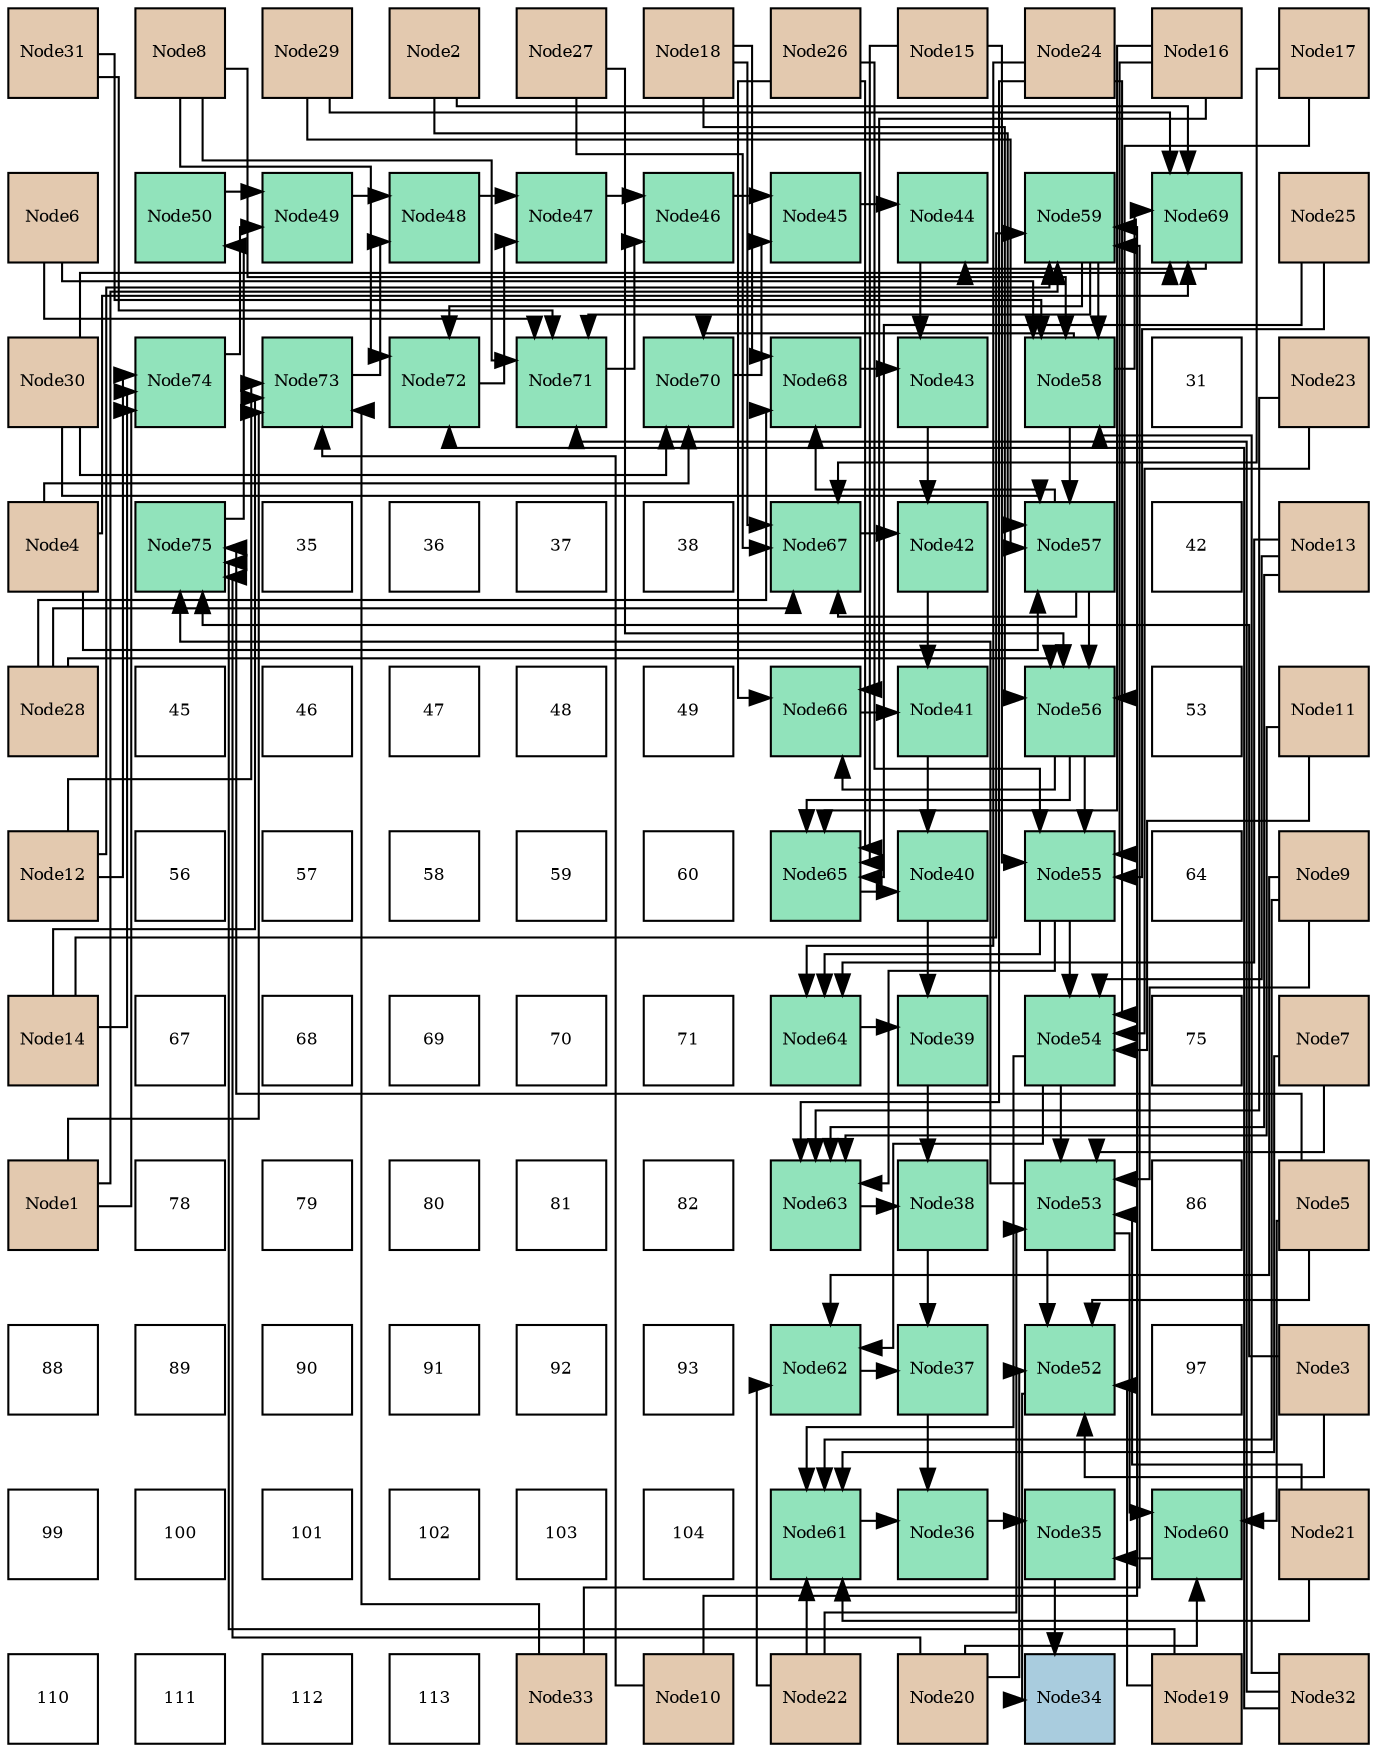 digraph layout{
 rankdir=TB;
 splines=ortho;
 node [style=filled shape=square fixedsize=true width=0.6];
0[label="Node31", fontsize=8, fillcolor="#e3c9af"];
1[label="Node8", fontsize=8, fillcolor="#e3c9af"];
2[label="Node29", fontsize=8, fillcolor="#e3c9af"];
3[label="Node2", fontsize=8, fillcolor="#e3c9af"];
4[label="Node27", fontsize=8, fillcolor="#e3c9af"];
5[label="Node18", fontsize=8, fillcolor="#e3c9af"];
6[label="Node26", fontsize=8, fillcolor="#e3c9af"];
7[label="Node15", fontsize=8, fillcolor="#e3c9af"];
8[label="Node24", fontsize=8, fillcolor="#e3c9af"];
9[label="Node16", fontsize=8, fillcolor="#e3c9af"];
10[label="Node17", fontsize=8, fillcolor="#e3c9af"];
11[label="Node6", fontsize=8, fillcolor="#e3c9af"];
12[label="Node50", fontsize=8, fillcolor="#91e3bb"];
13[label="Node49", fontsize=8, fillcolor="#91e3bb"];
14[label="Node48", fontsize=8, fillcolor="#91e3bb"];
15[label="Node47", fontsize=8, fillcolor="#91e3bb"];
16[label="Node46", fontsize=8, fillcolor="#91e3bb"];
17[label="Node45", fontsize=8, fillcolor="#91e3bb"];
18[label="Node44", fontsize=8, fillcolor="#91e3bb"];
19[label="Node59", fontsize=8, fillcolor="#91e3bb"];
20[label="Node69", fontsize=8, fillcolor="#91e3bb"];
21[label="Node25", fontsize=8, fillcolor="#e3c9af"];
22[label="Node30", fontsize=8, fillcolor="#e3c9af"];
23[label="Node74", fontsize=8, fillcolor="#91e3bb"];
24[label="Node73", fontsize=8, fillcolor="#91e3bb"];
25[label="Node72", fontsize=8, fillcolor="#91e3bb"];
26[label="Node71", fontsize=8, fillcolor="#91e3bb"];
27[label="Node70", fontsize=8, fillcolor="#91e3bb"];
28[label="Node68", fontsize=8, fillcolor="#91e3bb"];
29[label="Node43", fontsize=8, fillcolor="#91e3bb"];
30[label="Node58", fontsize=8, fillcolor="#91e3bb"];
31[label="31", fontsize=8, fillcolor="#ffffff"];
32[label="Node23", fontsize=8, fillcolor="#e3c9af"];
33[label="Node4", fontsize=8, fillcolor="#e3c9af"];
34[label="Node75", fontsize=8, fillcolor="#91e3bb"];
35[label="35", fontsize=8, fillcolor="#ffffff"];
36[label="36", fontsize=8, fillcolor="#ffffff"];
37[label="37", fontsize=8, fillcolor="#ffffff"];
38[label="38", fontsize=8, fillcolor="#ffffff"];
39[label="Node67", fontsize=8, fillcolor="#91e3bb"];
40[label="Node42", fontsize=8, fillcolor="#91e3bb"];
41[label="Node57", fontsize=8, fillcolor="#91e3bb"];
42[label="42", fontsize=8, fillcolor="#ffffff"];
43[label="Node13", fontsize=8, fillcolor="#e3c9af"];
44[label="Node28", fontsize=8, fillcolor="#e3c9af"];
45[label="45", fontsize=8, fillcolor="#ffffff"];
46[label="46", fontsize=8, fillcolor="#ffffff"];
47[label="47", fontsize=8, fillcolor="#ffffff"];
48[label="48", fontsize=8, fillcolor="#ffffff"];
49[label="49", fontsize=8, fillcolor="#ffffff"];
50[label="Node66", fontsize=8, fillcolor="#91e3bb"];
51[label="Node41", fontsize=8, fillcolor="#91e3bb"];
52[label="Node56", fontsize=8, fillcolor="#91e3bb"];
53[label="53", fontsize=8, fillcolor="#ffffff"];
54[label="Node11", fontsize=8, fillcolor="#e3c9af"];
55[label="Node12", fontsize=8, fillcolor="#e3c9af"];
56[label="56", fontsize=8, fillcolor="#ffffff"];
57[label="57", fontsize=8, fillcolor="#ffffff"];
58[label="58", fontsize=8, fillcolor="#ffffff"];
59[label="59", fontsize=8, fillcolor="#ffffff"];
60[label="60", fontsize=8, fillcolor="#ffffff"];
61[label="Node65", fontsize=8, fillcolor="#91e3bb"];
62[label="Node40", fontsize=8, fillcolor="#91e3bb"];
63[label="Node55", fontsize=8, fillcolor="#91e3bb"];
64[label="64", fontsize=8, fillcolor="#ffffff"];
65[label="Node9", fontsize=8, fillcolor="#e3c9af"];
66[label="Node14", fontsize=8, fillcolor="#e3c9af"];
67[label="67", fontsize=8, fillcolor="#ffffff"];
68[label="68", fontsize=8, fillcolor="#ffffff"];
69[label="69", fontsize=8, fillcolor="#ffffff"];
70[label="70", fontsize=8, fillcolor="#ffffff"];
71[label="71", fontsize=8, fillcolor="#ffffff"];
72[label="Node64", fontsize=8, fillcolor="#91e3bb"];
73[label="Node39", fontsize=8, fillcolor="#91e3bb"];
74[label="Node54", fontsize=8, fillcolor="#91e3bb"];
75[label="75", fontsize=8, fillcolor="#ffffff"];
76[label="Node7", fontsize=8, fillcolor="#e3c9af"];
77[label="Node1", fontsize=8, fillcolor="#e3c9af"];
78[label="78", fontsize=8, fillcolor="#ffffff"];
79[label="79", fontsize=8, fillcolor="#ffffff"];
80[label="80", fontsize=8, fillcolor="#ffffff"];
81[label="81", fontsize=8, fillcolor="#ffffff"];
82[label="82", fontsize=8, fillcolor="#ffffff"];
83[label="Node63", fontsize=8, fillcolor="#91e3bb"];
84[label="Node38", fontsize=8, fillcolor="#91e3bb"];
85[label="Node53", fontsize=8, fillcolor="#91e3bb"];
86[label="86", fontsize=8, fillcolor="#ffffff"];
87[label="Node5", fontsize=8, fillcolor="#e3c9af"];
88[label="88", fontsize=8, fillcolor="#ffffff"];
89[label="89", fontsize=8, fillcolor="#ffffff"];
90[label="90", fontsize=8, fillcolor="#ffffff"];
91[label="91", fontsize=8, fillcolor="#ffffff"];
92[label="92", fontsize=8, fillcolor="#ffffff"];
93[label="93", fontsize=8, fillcolor="#ffffff"];
94[label="Node62", fontsize=8, fillcolor="#91e3bb"];
95[label="Node37", fontsize=8, fillcolor="#91e3bb"];
96[label="Node52", fontsize=8, fillcolor="#91e3bb"];
97[label="97", fontsize=8, fillcolor="#ffffff"];
98[label="Node3", fontsize=8, fillcolor="#e3c9af"];
99[label="99", fontsize=8, fillcolor="#ffffff"];
100[label="100", fontsize=8, fillcolor="#ffffff"];
101[label="101", fontsize=8, fillcolor="#ffffff"];
102[label="102", fontsize=8, fillcolor="#ffffff"];
103[label="103", fontsize=8, fillcolor="#ffffff"];
104[label="104", fontsize=8, fillcolor="#ffffff"];
105[label="Node61", fontsize=8, fillcolor="#91e3bb"];
106[label="Node36", fontsize=8, fillcolor="#91e3bb"];
107[label="Node35", fontsize=8, fillcolor="#91e3bb"];
108[label="Node60", fontsize=8, fillcolor="#91e3bb"];
109[label="Node21", fontsize=8, fillcolor="#e3c9af"];
110[label="110", fontsize=8, fillcolor="#ffffff"];
111[label="111", fontsize=8, fillcolor="#ffffff"];
112[label="112", fontsize=8, fillcolor="#ffffff"];
113[label="113", fontsize=8, fillcolor="#ffffff"];
114[label="Node33", fontsize=8, fillcolor="#e3c9af"];
115[label="Node10", fontsize=8, fillcolor="#e3c9af"];
116[label="Node22", fontsize=8, fillcolor="#e3c9af"];
117[label="Node20", fontsize=8, fillcolor="#e3c9af"];
118[label="Node34", fontsize=8, fillcolor="#a9ccde"];
119[label="Node19", fontsize=8, fillcolor="#e3c9af"];
120[label="Node32", fontsize=8, fillcolor="#e3c9af"];
edge [constraint=false, style=vis];107 -> 118;
96 -> 118;
106 -> 107;
108 -> 107;
95 -> 106;
105 -> 106;
84 -> 95;
94 -> 95;
73 -> 84;
83 -> 84;
62 -> 73;
72 -> 73;
51 -> 62;
61 -> 62;
40 -> 51;
50 -> 51;
29 -> 40;
39 -> 40;
18 -> 29;
28 -> 29;
17 -> 18;
20 -> 18;
16 -> 17;
27 -> 17;
15 -> 16;
26 -> 16;
14 -> 15;
25 -> 15;
13 -> 14;
24 -> 14;
12 -> 13;
23 -> 13;
34 -> 12;
85 -> 96;
98 -> 96;
87 -> 96;
119 -> 96;
117 -> 96;
85 -> 108;
87 -> 108;
117 -> 108;
85 -> 34;
98 -> 34;
87 -> 34;
119 -> 34;
117 -> 34;
74 -> 85;
76 -> 85;
65 -> 85;
109 -> 85;
116 -> 85;
74 -> 105;
76 -> 105;
65 -> 105;
109 -> 105;
116 -> 105;
74 -> 94;
65 -> 94;
116 -> 94;
63 -> 74;
54 -> 74;
43 -> 74;
32 -> 74;
8 -> 74;
63 -> 83;
54 -> 83;
43 -> 83;
32 -> 83;
8 -> 83;
63 -> 72;
43 -> 72;
8 -> 72;
52 -> 63;
7 -> 63;
9 -> 63;
21 -> 63;
6 -> 63;
52 -> 61;
7 -> 61;
9 -> 61;
21 -> 61;
6 -> 61;
52 -> 50;
9 -> 50;
6 -> 50;
41 -> 52;
10 -> 52;
5 -> 52;
4 -> 52;
44 -> 52;
41 -> 39;
10 -> 39;
5 -> 39;
4 -> 39;
44 -> 39;
41 -> 28;
5 -> 28;
44 -> 28;
30 -> 41;
3 -> 41;
33 -> 41;
2 -> 41;
22 -> 41;
30 -> 20;
3 -> 20;
33 -> 20;
2 -> 20;
22 -> 20;
30 -> 27;
33 -> 27;
22 -> 27;
19 -> 30;
11 -> 30;
1 -> 30;
0 -> 30;
120 -> 30;
19 -> 26;
11 -> 26;
1 -> 26;
0 -> 26;
120 -> 26;
19 -> 25;
1 -> 25;
120 -> 25;
77 -> 19;
115 -> 19;
55 -> 19;
66 -> 19;
114 -> 19;
77 -> 24;
115 -> 24;
55 -> 24;
66 -> 24;
114 -> 24;
77 -> 23;
55 -> 23;
66 -> 23;
edge [constraint=true, style=invis];
0 -> 11 -> 22 -> 33 -> 44 -> 55 -> 66 -> 77 -> 88 -> 99 -> 110;
1 -> 12 -> 23 -> 34 -> 45 -> 56 -> 67 -> 78 -> 89 -> 100 -> 111;
2 -> 13 -> 24 -> 35 -> 46 -> 57 -> 68 -> 79 -> 90 -> 101 -> 112;
3 -> 14 -> 25 -> 36 -> 47 -> 58 -> 69 -> 80 -> 91 -> 102 -> 113;
4 -> 15 -> 26 -> 37 -> 48 -> 59 -> 70 -> 81 -> 92 -> 103 -> 114;
5 -> 16 -> 27 -> 38 -> 49 -> 60 -> 71 -> 82 -> 93 -> 104 -> 115;
6 -> 17 -> 28 -> 39 -> 50 -> 61 -> 72 -> 83 -> 94 -> 105 -> 116;
7 -> 18 -> 29 -> 40 -> 51 -> 62 -> 73 -> 84 -> 95 -> 106 -> 117;
8 -> 19 -> 30 -> 41 -> 52 -> 63 -> 74 -> 85 -> 96 -> 107 -> 118;
9 -> 20 -> 31 -> 42 -> 53 -> 64 -> 75 -> 86 -> 97 -> 108 -> 119;
10 -> 21 -> 32 -> 43 -> 54 -> 65 -> 76 -> 87 -> 98 -> 109 -> 120;
rank = same {0 -> 1 -> 2 -> 3 -> 4 -> 5 -> 6 -> 7 -> 8 -> 9 -> 10};
rank = same {11 -> 12 -> 13 -> 14 -> 15 -> 16 -> 17 -> 18 -> 19 -> 20 -> 21};
rank = same {22 -> 23 -> 24 -> 25 -> 26 -> 27 -> 28 -> 29 -> 30 -> 31 -> 32};
rank = same {33 -> 34 -> 35 -> 36 -> 37 -> 38 -> 39 -> 40 -> 41 -> 42 -> 43};
rank = same {44 -> 45 -> 46 -> 47 -> 48 -> 49 -> 50 -> 51 -> 52 -> 53 -> 54};
rank = same {55 -> 56 -> 57 -> 58 -> 59 -> 60 -> 61 -> 62 -> 63 -> 64 -> 65};
rank = same {66 -> 67 -> 68 -> 69 -> 70 -> 71 -> 72 -> 73 -> 74 -> 75 -> 76};
rank = same {77 -> 78 -> 79 -> 80 -> 81 -> 82 -> 83 -> 84 -> 85 -> 86 -> 87};
rank = same {88 -> 89 -> 90 -> 91 -> 92 -> 93 -> 94 -> 95 -> 96 -> 97 -> 98};
rank = same {99 -> 100 -> 101 -> 102 -> 103 -> 104 -> 105 -> 106 -> 107 -> 108 -> 109};
rank = same {110 -> 111 -> 112 -> 113 -> 114 -> 115 -> 116 -> 117 -> 118 -> 119 -> 120};
}